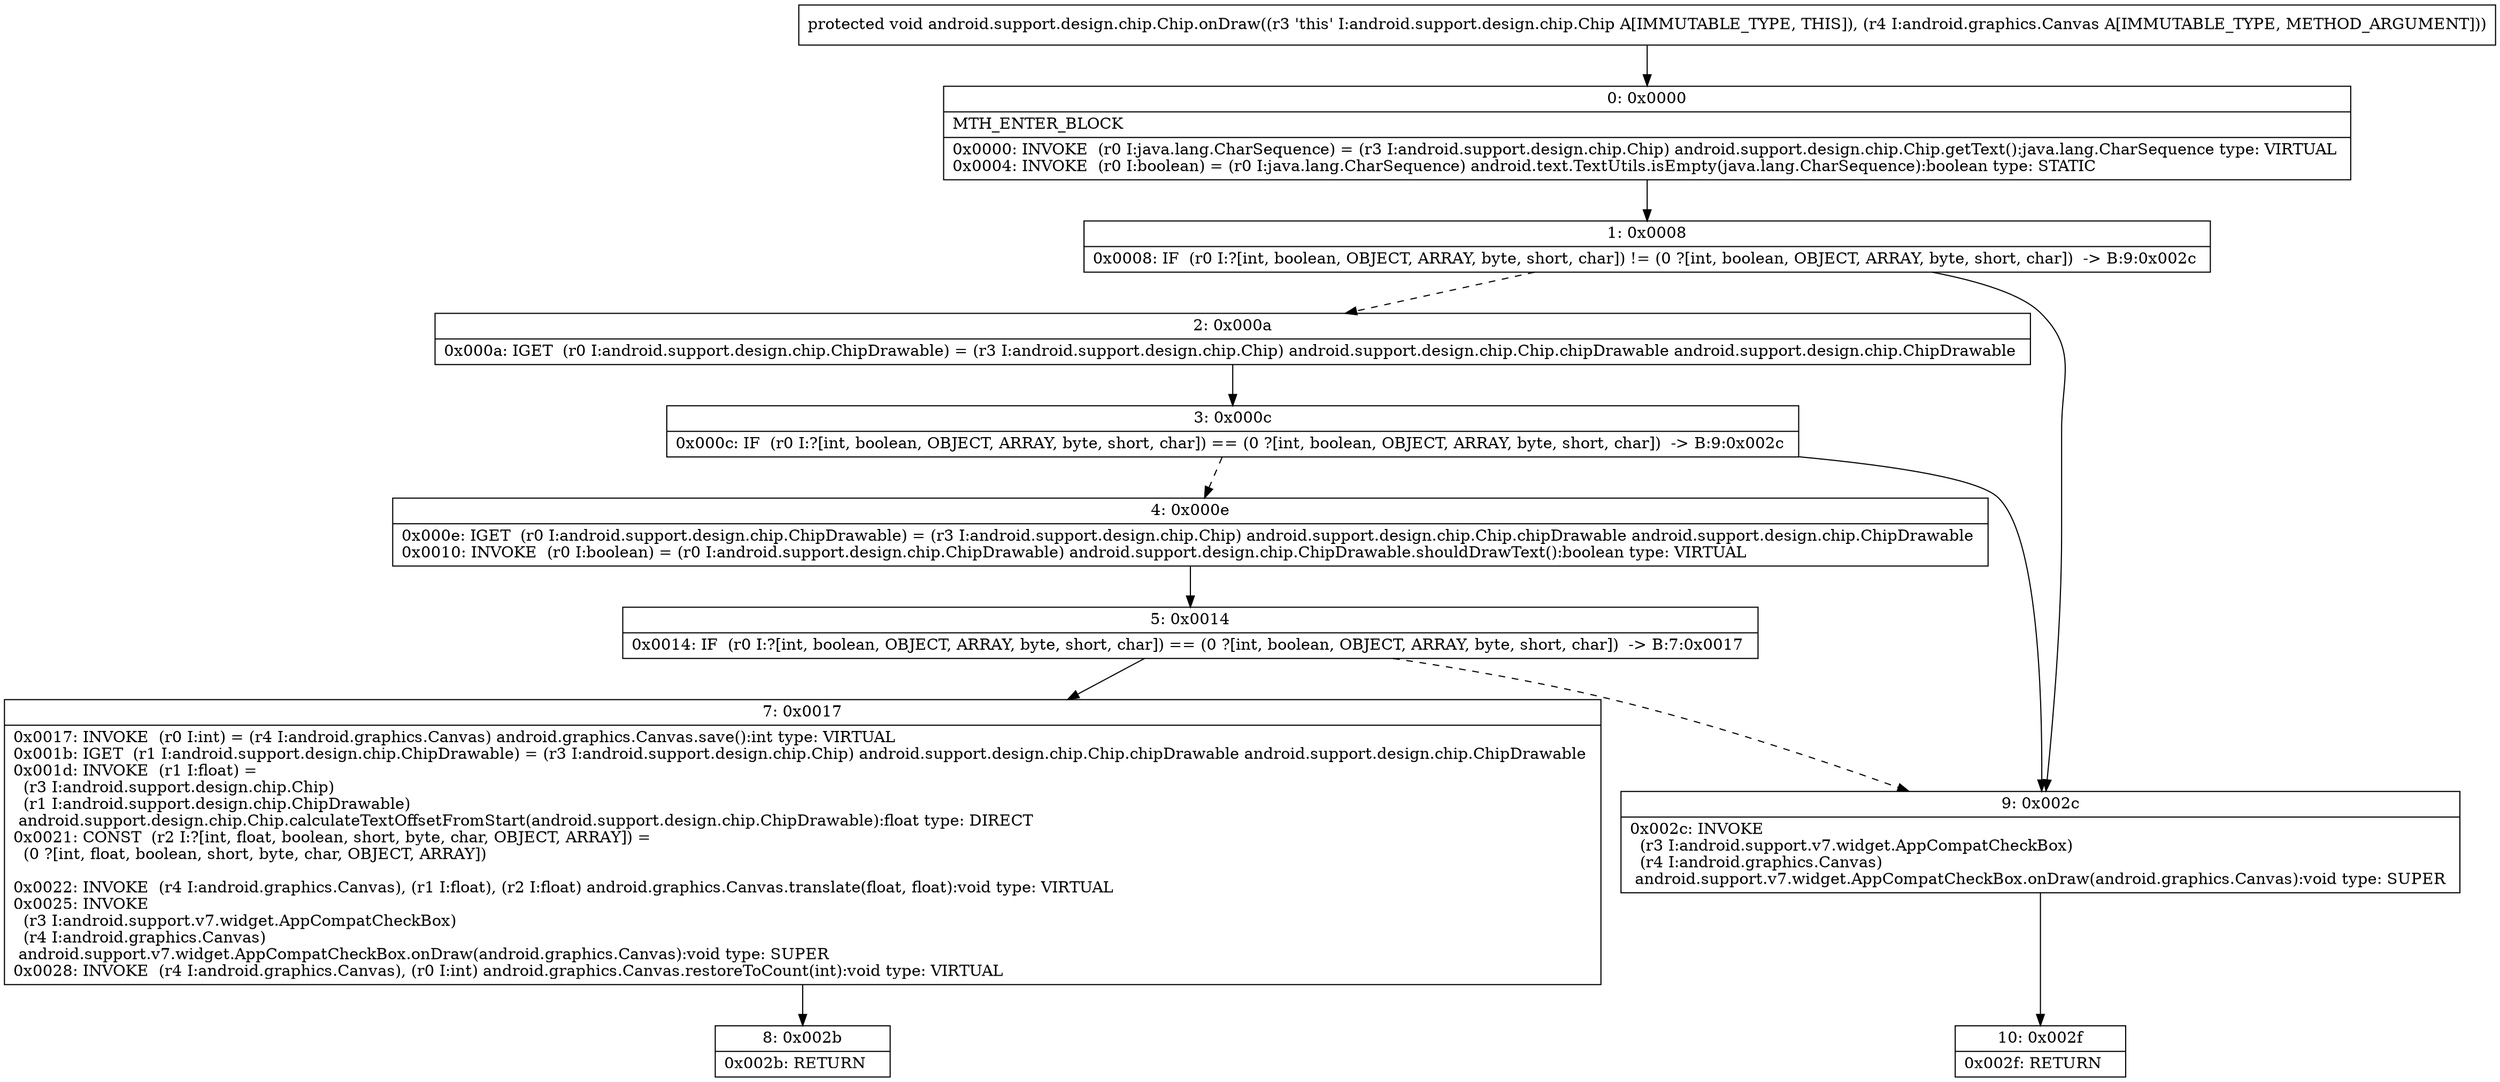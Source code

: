 digraph "CFG forandroid.support.design.chip.Chip.onDraw(Landroid\/graphics\/Canvas;)V" {
Node_0 [shape=record,label="{0\:\ 0x0000|MTH_ENTER_BLOCK\l|0x0000: INVOKE  (r0 I:java.lang.CharSequence) = (r3 I:android.support.design.chip.Chip) android.support.design.chip.Chip.getText():java.lang.CharSequence type: VIRTUAL \l0x0004: INVOKE  (r0 I:boolean) = (r0 I:java.lang.CharSequence) android.text.TextUtils.isEmpty(java.lang.CharSequence):boolean type: STATIC \l}"];
Node_1 [shape=record,label="{1\:\ 0x0008|0x0008: IF  (r0 I:?[int, boolean, OBJECT, ARRAY, byte, short, char]) != (0 ?[int, boolean, OBJECT, ARRAY, byte, short, char])  \-\> B:9:0x002c \l}"];
Node_2 [shape=record,label="{2\:\ 0x000a|0x000a: IGET  (r0 I:android.support.design.chip.ChipDrawable) = (r3 I:android.support.design.chip.Chip) android.support.design.chip.Chip.chipDrawable android.support.design.chip.ChipDrawable \l}"];
Node_3 [shape=record,label="{3\:\ 0x000c|0x000c: IF  (r0 I:?[int, boolean, OBJECT, ARRAY, byte, short, char]) == (0 ?[int, boolean, OBJECT, ARRAY, byte, short, char])  \-\> B:9:0x002c \l}"];
Node_4 [shape=record,label="{4\:\ 0x000e|0x000e: IGET  (r0 I:android.support.design.chip.ChipDrawable) = (r3 I:android.support.design.chip.Chip) android.support.design.chip.Chip.chipDrawable android.support.design.chip.ChipDrawable \l0x0010: INVOKE  (r0 I:boolean) = (r0 I:android.support.design.chip.ChipDrawable) android.support.design.chip.ChipDrawable.shouldDrawText():boolean type: VIRTUAL \l}"];
Node_5 [shape=record,label="{5\:\ 0x0014|0x0014: IF  (r0 I:?[int, boolean, OBJECT, ARRAY, byte, short, char]) == (0 ?[int, boolean, OBJECT, ARRAY, byte, short, char])  \-\> B:7:0x0017 \l}"];
Node_7 [shape=record,label="{7\:\ 0x0017|0x0017: INVOKE  (r0 I:int) = (r4 I:android.graphics.Canvas) android.graphics.Canvas.save():int type: VIRTUAL \l0x001b: IGET  (r1 I:android.support.design.chip.ChipDrawable) = (r3 I:android.support.design.chip.Chip) android.support.design.chip.Chip.chipDrawable android.support.design.chip.ChipDrawable \l0x001d: INVOKE  (r1 I:float) = \l  (r3 I:android.support.design.chip.Chip)\l  (r1 I:android.support.design.chip.ChipDrawable)\l android.support.design.chip.Chip.calculateTextOffsetFromStart(android.support.design.chip.ChipDrawable):float type: DIRECT \l0x0021: CONST  (r2 I:?[int, float, boolean, short, byte, char, OBJECT, ARRAY]) = \l  (0 ?[int, float, boolean, short, byte, char, OBJECT, ARRAY])\l \l0x0022: INVOKE  (r4 I:android.graphics.Canvas), (r1 I:float), (r2 I:float) android.graphics.Canvas.translate(float, float):void type: VIRTUAL \l0x0025: INVOKE  \l  (r3 I:android.support.v7.widget.AppCompatCheckBox)\l  (r4 I:android.graphics.Canvas)\l android.support.v7.widget.AppCompatCheckBox.onDraw(android.graphics.Canvas):void type: SUPER \l0x0028: INVOKE  (r4 I:android.graphics.Canvas), (r0 I:int) android.graphics.Canvas.restoreToCount(int):void type: VIRTUAL \l}"];
Node_8 [shape=record,label="{8\:\ 0x002b|0x002b: RETURN   \l}"];
Node_9 [shape=record,label="{9\:\ 0x002c|0x002c: INVOKE  \l  (r3 I:android.support.v7.widget.AppCompatCheckBox)\l  (r4 I:android.graphics.Canvas)\l android.support.v7.widget.AppCompatCheckBox.onDraw(android.graphics.Canvas):void type: SUPER \l}"];
Node_10 [shape=record,label="{10\:\ 0x002f|0x002f: RETURN   \l}"];
MethodNode[shape=record,label="{protected void android.support.design.chip.Chip.onDraw((r3 'this' I:android.support.design.chip.Chip A[IMMUTABLE_TYPE, THIS]), (r4 I:android.graphics.Canvas A[IMMUTABLE_TYPE, METHOD_ARGUMENT])) }"];
MethodNode -> Node_0;
Node_0 -> Node_1;
Node_1 -> Node_2[style=dashed];
Node_1 -> Node_9;
Node_2 -> Node_3;
Node_3 -> Node_4[style=dashed];
Node_3 -> Node_9;
Node_4 -> Node_5;
Node_5 -> Node_7;
Node_5 -> Node_9[style=dashed];
Node_7 -> Node_8;
Node_9 -> Node_10;
}


